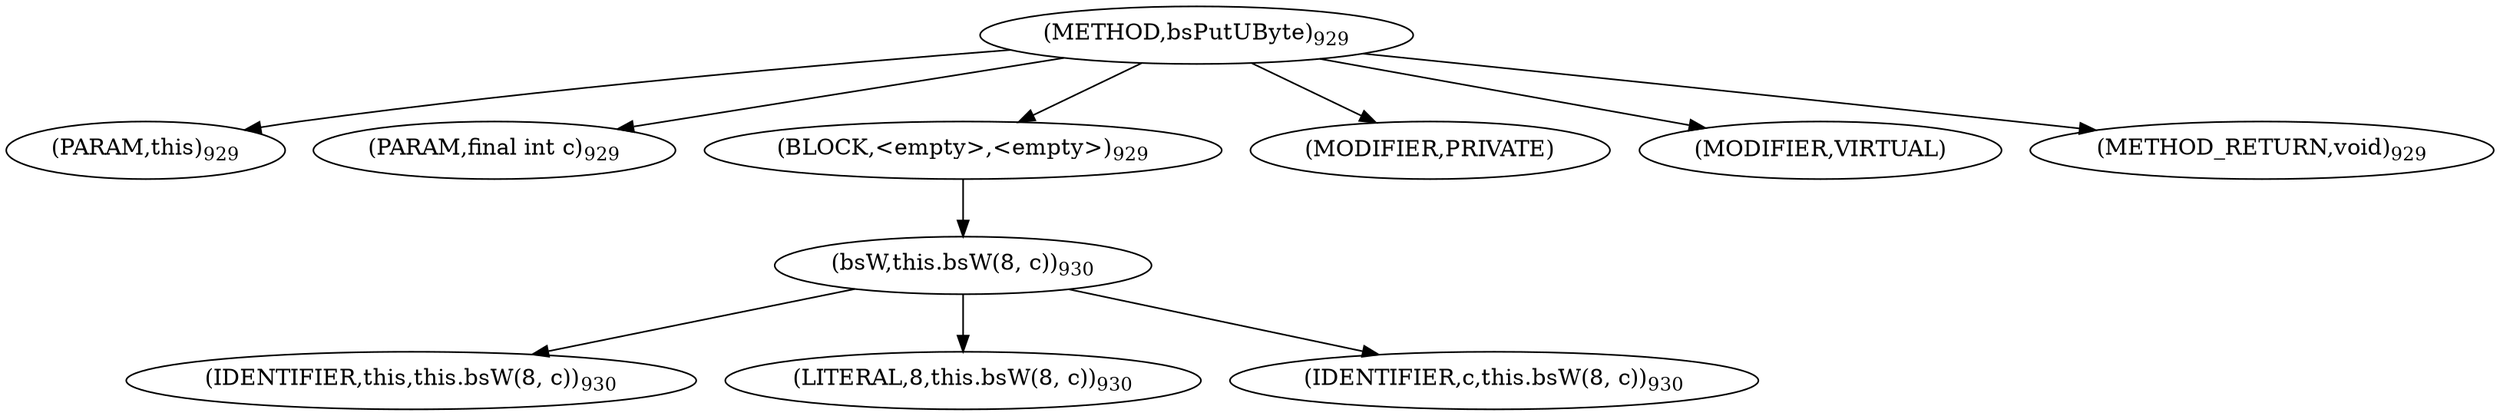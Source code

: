 digraph "bsPutUByte" {  
"2311" [label = <(METHOD,bsPutUByte)<SUB>929</SUB>> ]
"116" [label = <(PARAM,this)<SUB>929</SUB>> ]
"2312" [label = <(PARAM,final int c)<SUB>929</SUB>> ]
"2313" [label = <(BLOCK,&lt;empty&gt;,&lt;empty&gt;)<SUB>929</SUB>> ]
"2314" [label = <(bsW,this.bsW(8, c))<SUB>930</SUB>> ]
"115" [label = <(IDENTIFIER,this,this.bsW(8, c))<SUB>930</SUB>> ]
"2315" [label = <(LITERAL,8,this.bsW(8, c))<SUB>930</SUB>> ]
"2316" [label = <(IDENTIFIER,c,this.bsW(8, c))<SUB>930</SUB>> ]
"2317" [label = <(MODIFIER,PRIVATE)> ]
"2318" [label = <(MODIFIER,VIRTUAL)> ]
"2319" [label = <(METHOD_RETURN,void)<SUB>929</SUB>> ]
  "2311" -> "116" 
  "2311" -> "2312" 
  "2311" -> "2313" 
  "2311" -> "2317" 
  "2311" -> "2318" 
  "2311" -> "2319" 
  "2313" -> "2314" 
  "2314" -> "115" 
  "2314" -> "2315" 
  "2314" -> "2316" 
}
